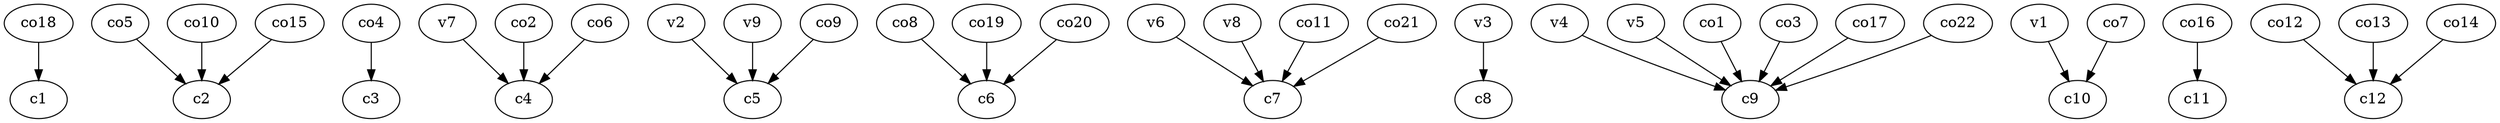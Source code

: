strict digraph  {
c1;
c2;
c3;
c4;
c5;
c6;
c7;
c8;
c9;
c10;
c11;
c12;
v1;
v2;
v3;
v4;
v5;
v6;
v7;
v8;
v9;
co1;
co2;
co3;
co4;
co5;
co6;
co7;
co8;
co9;
co10;
co11;
co12;
co13;
co14;
co15;
co16;
co17;
co18;
co19;
co20;
co21;
co22;
v1 -> c10  [weight=1];
v2 -> c5  [weight=1];
v3 -> c8  [weight=1];
v4 -> c9  [weight=1];
v5 -> c9  [weight=1];
v6 -> c7  [weight=1];
v7 -> c4  [weight=1];
v8 -> c7  [weight=1];
v9 -> c5  [weight=1];
co1 -> c9  [weight=1];
co2 -> c4  [weight=1];
co3 -> c9  [weight=1];
co4 -> c3  [weight=1];
co5 -> c2  [weight=1];
co6 -> c4  [weight=1];
co7 -> c10  [weight=1];
co8 -> c6  [weight=1];
co9 -> c5  [weight=1];
co10 -> c2  [weight=1];
co11 -> c7  [weight=1];
co12 -> c12  [weight=1];
co13 -> c12  [weight=1];
co14 -> c12  [weight=1];
co15 -> c2  [weight=1];
co16 -> c11  [weight=1];
co17 -> c9  [weight=1];
co18 -> c1  [weight=1];
co19 -> c6  [weight=1];
co20 -> c6  [weight=1];
co21 -> c7  [weight=1];
co22 -> c9  [weight=1];
}
